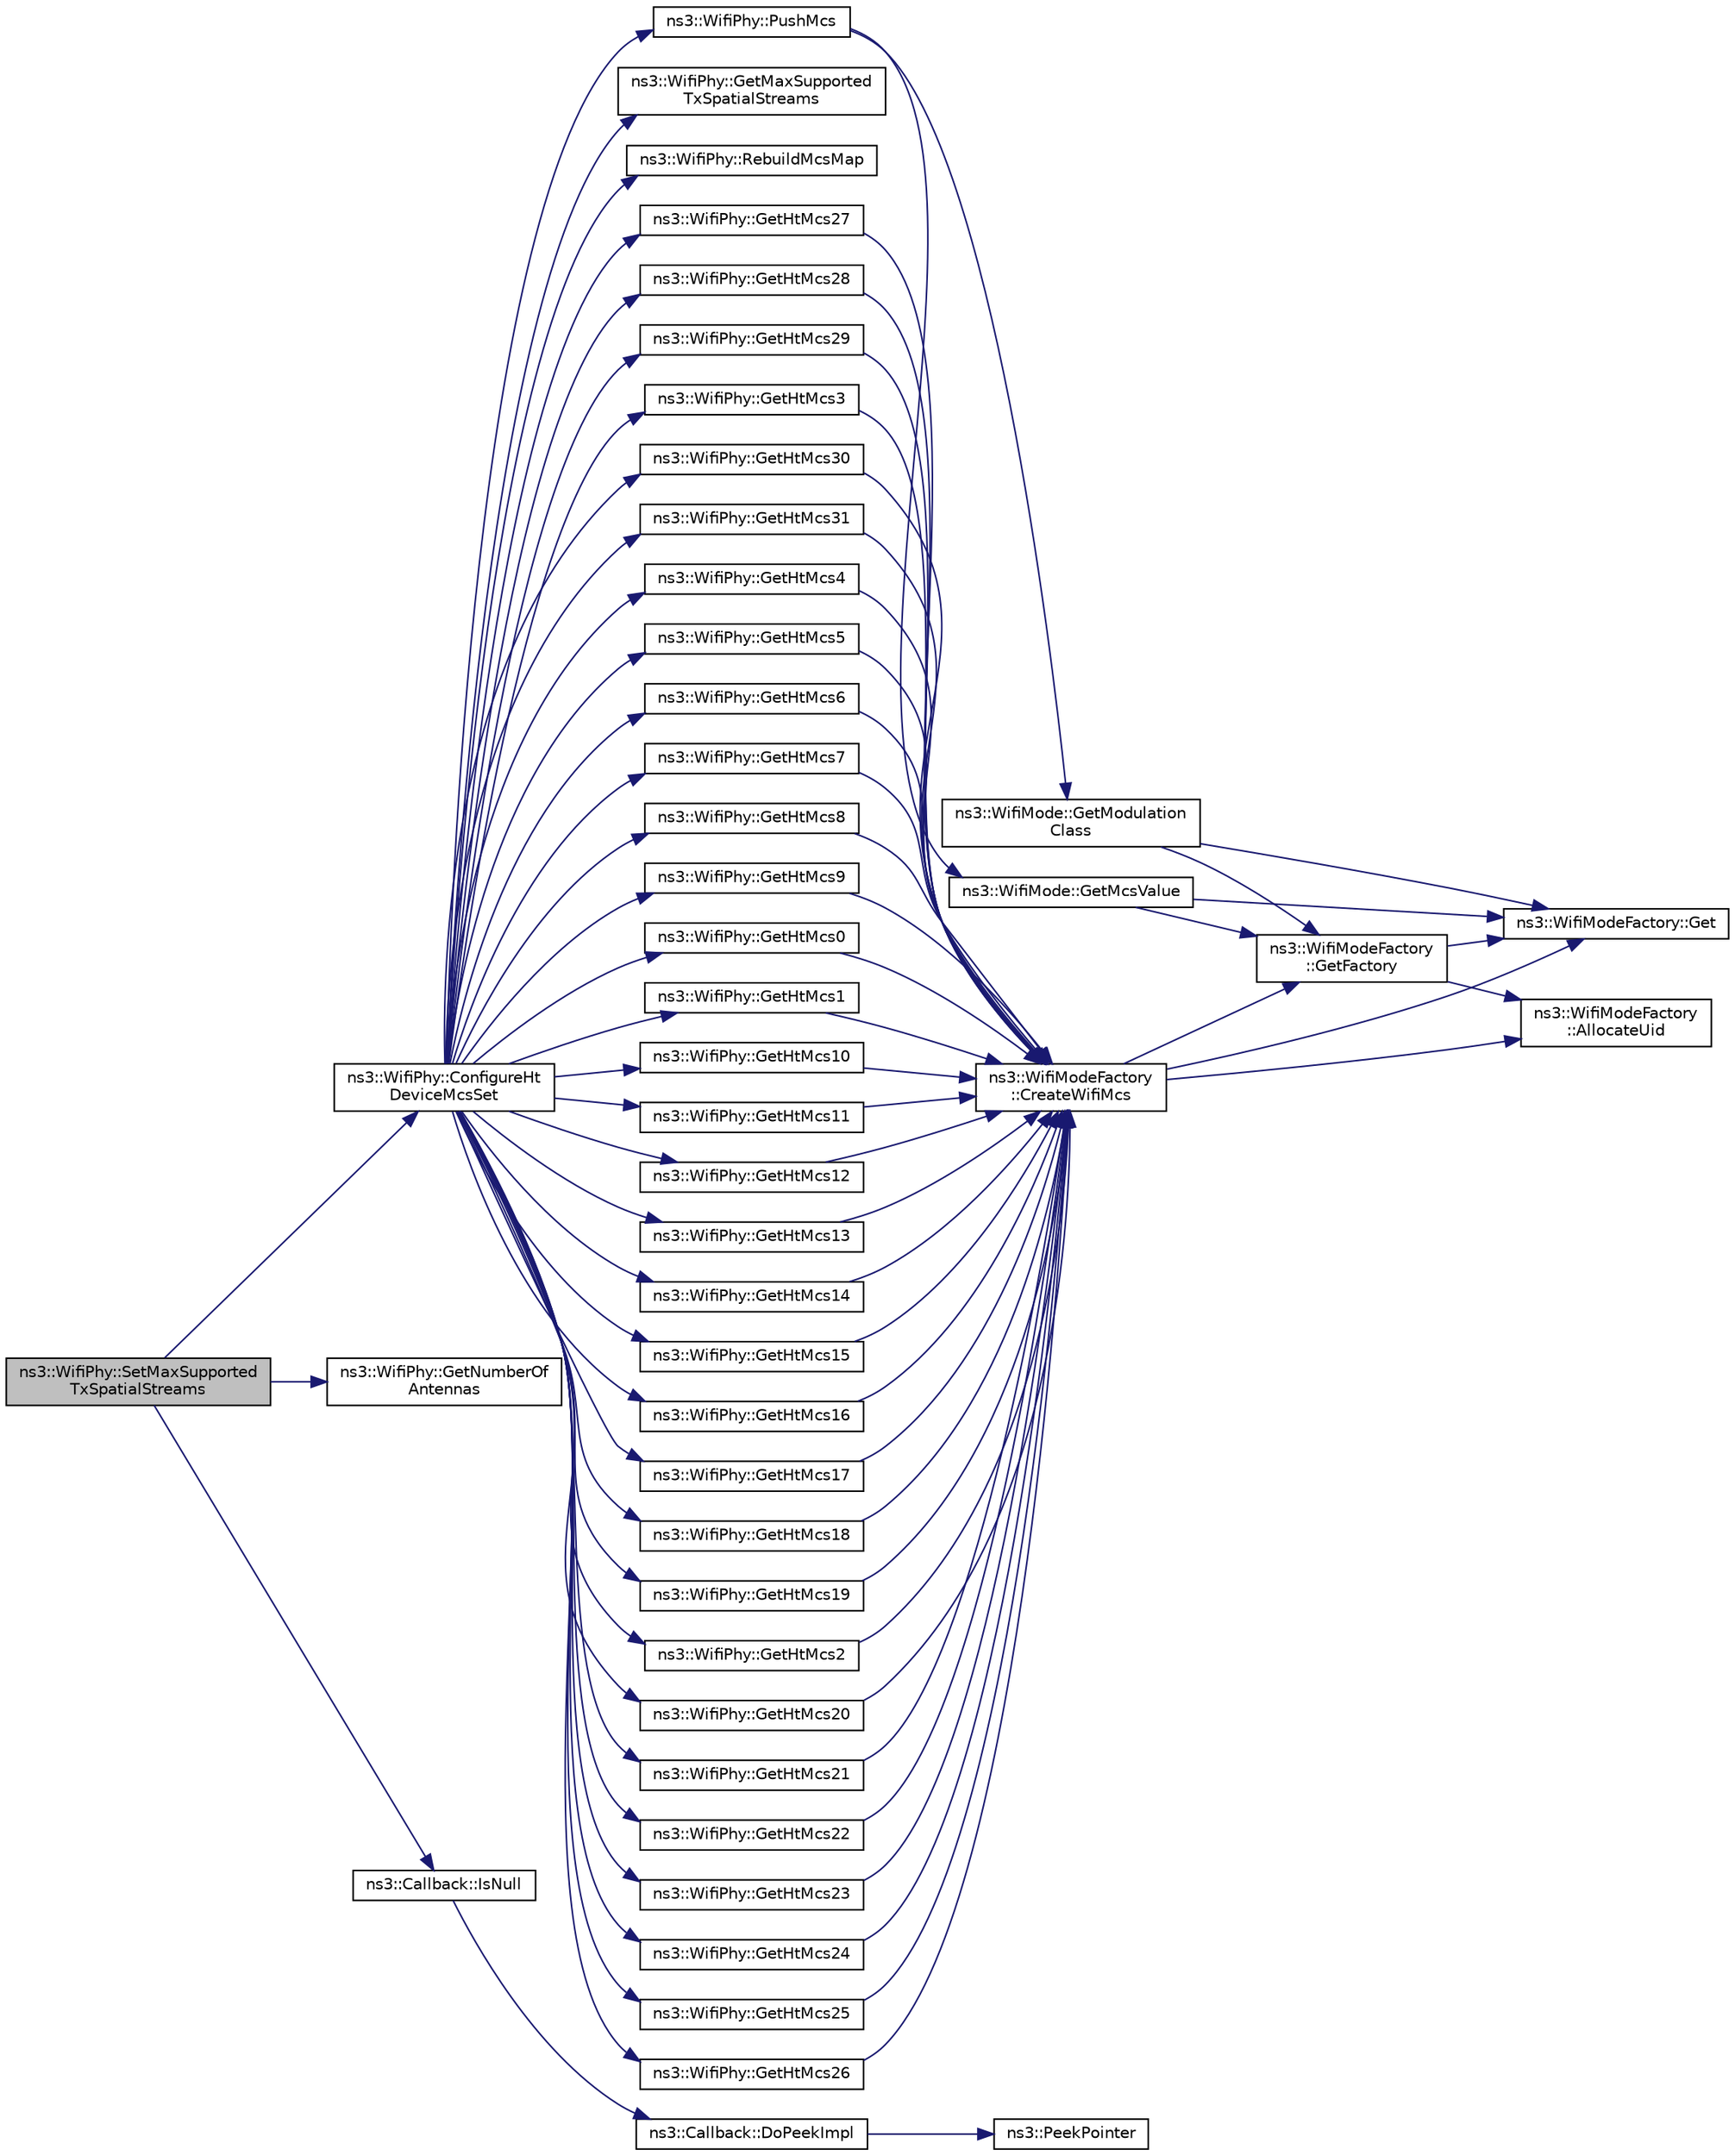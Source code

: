 digraph "ns3::WifiPhy::SetMaxSupportedTxSpatialStreams"
{
 // LATEX_PDF_SIZE
  edge [fontname="Helvetica",fontsize="10",labelfontname="Helvetica",labelfontsize="10"];
  node [fontname="Helvetica",fontsize="10",shape=record];
  rankdir="LR";
  Node1 [label="ns3::WifiPhy::SetMaxSupported\lTxSpatialStreams",height=0.2,width=0.4,color="black", fillcolor="grey75", style="filled", fontcolor="black",tooltip=" "];
  Node1 -> Node2 [color="midnightblue",fontsize="10",style="solid",fontname="Helvetica"];
  Node2 [label="ns3::WifiPhy::ConfigureHt\lDeviceMcsSet",height=0.2,width=0.4,color="black", fillcolor="white", style="filled",URL="$classns3_1_1_wifi_phy.html#a7cd2773f895166ffcfa811efe120e1f0",tooltip="Configure the device MCS set with the appropriate HtMcs modes for the number of available transmit sp..."];
  Node2 -> Node3 [color="midnightblue",fontsize="10",style="solid",fontname="Helvetica"];
  Node3 [label="ns3::WifiPhy::GetHtMcs0",height=0.2,width=0.4,color="black", fillcolor="white", style="filled",URL="$classns3_1_1_wifi_phy.html#afd7d25645f977d407384cdee4ba1a425",tooltip="Return MCS 0 from HT MCS values."];
  Node3 -> Node4 [color="midnightblue",fontsize="10",style="solid",fontname="Helvetica"];
  Node4 [label="ns3::WifiModeFactory\l::CreateWifiMcs",height=0.2,width=0.4,color="black", fillcolor="white", style="filled",URL="$classns3_1_1_wifi_mode_factory.html#ac3e6d9eb924873474e4122c86deb44c9",tooltip=" "];
  Node4 -> Node5 [color="midnightblue",fontsize="10",style="solid",fontname="Helvetica"];
  Node5 [label="ns3::WifiModeFactory\l::AllocateUid",height=0.2,width=0.4,color="black", fillcolor="white", style="filled",URL="$classns3_1_1_wifi_mode_factory.html#a89a9c38617bd3f7be4a8919ce9675996",tooltip="Allocate a WifiModeItem from a given uniqueUid."];
  Node4 -> Node6 [color="midnightblue",fontsize="10",style="solid",fontname="Helvetica"];
  Node6 [label="ns3::WifiModeFactory::Get",height=0.2,width=0.4,color="black", fillcolor="white", style="filled",URL="$classns3_1_1_wifi_mode_factory.html#a3086868810ff4347e31c63027726f544",tooltip="Return a WifiModeItem at the given UID index."];
  Node4 -> Node7 [color="midnightblue",fontsize="10",style="solid",fontname="Helvetica"];
  Node7 [label="ns3::WifiModeFactory\l::GetFactory",height=0.2,width=0.4,color="black", fillcolor="white", style="filled",URL="$classns3_1_1_wifi_mode_factory.html#a9c6f695d733355dee8d74bd1709868fc",tooltip="Return a WifiModeFactory."];
  Node7 -> Node5 [color="midnightblue",fontsize="10",style="solid",fontname="Helvetica"];
  Node7 -> Node6 [color="midnightblue",fontsize="10",style="solid",fontname="Helvetica"];
  Node2 -> Node8 [color="midnightblue",fontsize="10",style="solid",fontname="Helvetica"];
  Node8 [label="ns3::WifiPhy::GetHtMcs1",height=0.2,width=0.4,color="black", fillcolor="white", style="filled",URL="$classns3_1_1_wifi_phy.html#ab17e9ac1131bb983ad72a67e62918717",tooltip="Return MCS 1 from HT MCS values."];
  Node8 -> Node4 [color="midnightblue",fontsize="10",style="solid",fontname="Helvetica"];
  Node2 -> Node9 [color="midnightblue",fontsize="10",style="solid",fontname="Helvetica"];
  Node9 [label="ns3::WifiPhy::GetHtMcs10",height=0.2,width=0.4,color="black", fillcolor="white", style="filled",URL="$classns3_1_1_wifi_phy.html#a59aee89dbdf81c2827ff72db4f6050cb",tooltip="Return MCS 10 from HT MCS values."];
  Node9 -> Node4 [color="midnightblue",fontsize="10",style="solid",fontname="Helvetica"];
  Node2 -> Node10 [color="midnightblue",fontsize="10",style="solid",fontname="Helvetica"];
  Node10 [label="ns3::WifiPhy::GetHtMcs11",height=0.2,width=0.4,color="black", fillcolor="white", style="filled",URL="$classns3_1_1_wifi_phy.html#a53d0a9ce1e2f7996fa522c581885771f",tooltip="Return MCS 11 from HT MCS values."];
  Node10 -> Node4 [color="midnightblue",fontsize="10",style="solid",fontname="Helvetica"];
  Node2 -> Node11 [color="midnightblue",fontsize="10",style="solid",fontname="Helvetica"];
  Node11 [label="ns3::WifiPhy::GetHtMcs12",height=0.2,width=0.4,color="black", fillcolor="white", style="filled",URL="$classns3_1_1_wifi_phy.html#a0820a1f58a6b3d1b170b178efdfca21e",tooltip="Return MCS 12 from HT MCS values."];
  Node11 -> Node4 [color="midnightblue",fontsize="10",style="solid",fontname="Helvetica"];
  Node2 -> Node12 [color="midnightblue",fontsize="10",style="solid",fontname="Helvetica"];
  Node12 [label="ns3::WifiPhy::GetHtMcs13",height=0.2,width=0.4,color="black", fillcolor="white", style="filled",URL="$classns3_1_1_wifi_phy.html#aad6c2f71c234c9712507afd8d5bf0465",tooltip="Return MCS 13 from HT MCS values."];
  Node12 -> Node4 [color="midnightblue",fontsize="10",style="solid",fontname="Helvetica"];
  Node2 -> Node13 [color="midnightblue",fontsize="10",style="solid",fontname="Helvetica"];
  Node13 [label="ns3::WifiPhy::GetHtMcs14",height=0.2,width=0.4,color="black", fillcolor="white", style="filled",URL="$classns3_1_1_wifi_phy.html#a057f9a2582e8497e907e860132514fc0",tooltip="Return MCS 14 from HT MCS values."];
  Node13 -> Node4 [color="midnightblue",fontsize="10",style="solid",fontname="Helvetica"];
  Node2 -> Node14 [color="midnightblue",fontsize="10",style="solid",fontname="Helvetica"];
  Node14 [label="ns3::WifiPhy::GetHtMcs15",height=0.2,width=0.4,color="black", fillcolor="white", style="filled",URL="$classns3_1_1_wifi_phy.html#adfd513d81e57be39769742cf720e2e9e",tooltip="Return MCS 15 from HT MCS values."];
  Node14 -> Node4 [color="midnightblue",fontsize="10",style="solid",fontname="Helvetica"];
  Node2 -> Node15 [color="midnightblue",fontsize="10",style="solid",fontname="Helvetica"];
  Node15 [label="ns3::WifiPhy::GetHtMcs16",height=0.2,width=0.4,color="black", fillcolor="white", style="filled",URL="$classns3_1_1_wifi_phy.html#a9c588eceb748fd686d3bf45d7013ec02",tooltip="Return MCS 16 from HT MCS values."];
  Node15 -> Node4 [color="midnightblue",fontsize="10",style="solid",fontname="Helvetica"];
  Node2 -> Node16 [color="midnightblue",fontsize="10",style="solid",fontname="Helvetica"];
  Node16 [label="ns3::WifiPhy::GetHtMcs17",height=0.2,width=0.4,color="black", fillcolor="white", style="filled",URL="$classns3_1_1_wifi_phy.html#a5d2693379b93df1ef9350313af0ed8ce",tooltip="Return MCS 17 from HT MCS values."];
  Node16 -> Node4 [color="midnightblue",fontsize="10",style="solid",fontname="Helvetica"];
  Node2 -> Node17 [color="midnightblue",fontsize="10",style="solid",fontname="Helvetica"];
  Node17 [label="ns3::WifiPhy::GetHtMcs18",height=0.2,width=0.4,color="black", fillcolor="white", style="filled",URL="$classns3_1_1_wifi_phy.html#a486c755efd4fa192ca67f20d46208a43",tooltip="Return MCS 18 from HT MCS values."];
  Node17 -> Node4 [color="midnightblue",fontsize="10",style="solid",fontname="Helvetica"];
  Node2 -> Node18 [color="midnightblue",fontsize="10",style="solid",fontname="Helvetica"];
  Node18 [label="ns3::WifiPhy::GetHtMcs19",height=0.2,width=0.4,color="black", fillcolor="white", style="filled",URL="$classns3_1_1_wifi_phy.html#a396880d6a6d6a981f5db53b67843f830",tooltip="Return MCS 19 from HT MCS values."];
  Node18 -> Node4 [color="midnightblue",fontsize="10",style="solid",fontname="Helvetica"];
  Node2 -> Node19 [color="midnightblue",fontsize="10",style="solid",fontname="Helvetica"];
  Node19 [label="ns3::WifiPhy::GetHtMcs2",height=0.2,width=0.4,color="black", fillcolor="white", style="filled",URL="$classns3_1_1_wifi_phy.html#a45ce3c7c5066f396c951b1b0f2a7cb7c",tooltip="Return MCS 2 from HT MCS values."];
  Node19 -> Node4 [color="midnightblue",fontsize="10",style="solid",fontname="Helvetica"];
  Node2 -> Node20 [color="midnightblue",fontsize="10",style="solid",fontname="Helvetica"];
  Node20 [label="ns3::WifiPhy::GetHtMcs20",height=0.2,width=0.4,color="black", fillcolor="white", style="filled",URL="$classns3_1_1_wifi_phy.html#abd4c434a8b3bac92a84c0aed1be7932a",tooltip="Return MCS 20 from HT MCS values."];
  Node20 -> Node4 [color="midnightblue",fontsize="10",style="solid",fontname="Helvetica"];
  Node2 -> Node21 [color="midnightblue",fontsize="10",style="solid",fontname="Helvetica"];
  Node21 [label="ns3::WifiPhy::GetHtMcs21",height=0.2,width=0.4,color="black", fillcolor="white", style="filled",URL="$classns3_1_1_wifi_phy.html#a1b6252cf4c447b4406018789376fb059",tooltip="Return MCS 21 from HT MCS values."];
  Node21 -> Node4 [color="midnightblue",fontsize="10",style="solid",fontname="Helvetica"];
  Node2 -> Node22 [color="midnightblue",fontsize="10",style="solid",fontname="Helvetica"];
  Node22 [label="ns3::WifiPhy::GetHtMcs22",height=0.2,width=0.4,color="black", fillcolor="white", style="filled",URL="$classns3_1_1_wifi_phy.html#a5a46df44a1b11e91ff457ffb621a3b52",tooltip="Return MCS 22 from HT MCS values."];
  Node22 -> Node4 [color="midnightblue",fontsize="10",style="solid",fontname="Helvetica"];
  Node2 -> Node23 [color="midnightblue",fontsize="10",style="solid",fontname="Helvetica"];
  Node23 [label="ns3::WifiPhy::GetHtMcs23",height=0.2,width=0.4,color="black", fillcolor="white", style="filled",URL="$classns3_1_1_wifi_phy.html#adecc25a670d3848d8d8234f1b2a4076a",tooltip="Return MCS 23 from HT MCS values."];
  Node23 -> Node4 [color="midnightblue",fontsize="10",style="solid",fontname="Helvetica"];
  Node2 -> Node24 [color="midnightblue",fontsize="10",style="solid",fontname="Helvetica"];
  Node24 [label="ns3::WifiPhy::GetHtMcs24",height=0.2,width=0.4,color="black", fillcolor="white", style="filled",URL="$classns3_1_1_wifi_phy.html#adb9e64e0ab620d3d4e568347f4512403",tooltip="Return MCS 24 from HT MCS values."];
  Node24 -> Node4 [color="midnightblue",fontsize="10",style="solid",fontname="Helvetica"];
  Node2 -> Node25 [color="midnightblue",fontsize="10",style="solid",fontname="Helvetica"];
  Node25 [label="ns3::WifiPhy::GetHtMcs25",height=0.2,width=0.4,color="black", fillcolor="white", style="filled",URL="$classns3_1_1_wifi_phy.html#ac0f006ece421d14558850fe4ac706b14",tooltip="Return MCS 25 from HT MCS values."];
  Node25 -> Node4 [color="midnightblue",fontsize="10",style="solid",fontname="Helvetica"];
  Node2 -> Node26 [color="midnightblue",fontsize="10",style="solid",fontname="Helvetica"];
  Node26 [label="ns3::WifiPhy::GetHtMcs26",height=0.2,width=0.4,color="black", fillcolor="white", style="filled",URL="$classns3_1_1_wifi_phy.html#a8362f084479092336459047636a4c00f",tooltip="Return MCS 26 from HT MCS values."];
  Node26 -> Node4 [color="midnightblue",fontsize="10",style="solid",fontname="Helvetica"];
  Node2 -> Node27 [color="midnightblue",fontsize="10",style="solid",fontname="Helvetica"];
  Node27 [label="ns3::WifiPhy::GetHtMcs27",height=0.2,width=0.4,color="black", fillcolor="white", style="filled",URL="$classns3_1_1_wifi_phy.html#ae8f4aeda829833671fe8e28ee98fefde",tooltip="Return MCS 27 from HT MCS values."];
  Node27 -> Node4 [color="midnightblue",fontsize="10",style="solid",fontname="Helvetica"];
  Node2 -> Node28 [color="midnightblue",fontsize="10",style="solid",fontname="Helvetica"];
  Node28 [label="ns3::WifiPhy::GetHtMcs28",height=0.2,width=0.4,color="black", fillcolor="white", style="filled",URL="$classns3_1_1_wifi_phy.html#a22945b6121777459f1879156b0211e5e",tooltip="Return MCS 28 from HT MCS values."];
  Node28 -> Node4 [color="midnightblue",fontsize="10",style="solid",fontname="Helvetica"];
  Node2 -> Node29 [color="midnightblue",fontsize="10",style="solid",fontname="Helvetica"];
  Node29 [label="ns3::WifiPhy::GetHtMcs29",height=0.2,width=0.4,color="black", fillcolor="white", style="filled",URL="$classns3_1_1_wifi_phy.html#a9cfdf8a86eeb37d51e9a6064ca665456",tooltip="Return MCS 29 from HT MCS values."];
  Node29 -> Node4 [color="midnightblue",fontsize="10",style="solid",fontname="Helvetica"];
  Node2 -> Node30 [color="midnightblue",fontsize="10",style="solid",fontname="Helvetica"];
  Node30 [label="ns3::WifiPhy::GetHtMcs3",height=0.2,width=0.4,color="black", fillcolor="white", style="filled",URL="$classns3_1_1_wifi_phy.html#a12c0870df456b9074d5e20f9201ee506",tooltip="Return MCS 3 from HT MCS values."];
  Node30 -> Node4 [color="midnightblue",fontsize="10",style="solid",fontname="Helvetica"];
  Node2 -> Node31 [color="midnightblue",fontsize="10",style="solid",fontname="Helvetica"];
  Node31 [label="ns3::WifiPhy::GetHtMcs30",height=0.2,width=0.4,color="black", fillcolor="white", style="filled",URL="$classns3_1_1_wifi_phy.html#a2116ecb8d012384d3529aa4e69744c39",tooltip="Return MCS 30 from HT MCS values."];
  Node31 -> Node4 [color="midnightblue",fontsize="10",style="solid",fontname="Helvetica"];
  Node2 -> Node32 [color="midnightblue",fontsize="10",style="solid",fontname="Helvetica"];
  Node32 [label="ns3::WifiPhy::GetHtMcs31",height=0.2,width=0.4,color="black", fillcolor="white", style="filled",URL="$classns3_1_1_wifi_phy.html#a739f64084583163af86f81e707e39eed",tooltip="Return MCS 31 from HT MCS values."];
  Node32 -> Node4 [color="midnightblue",fontsize="10",style="solid",fontname="Helvetica"];
  Node2 -> Node33 [color="midnightblue",fontsize="10",style="solid",fontname="Helvetica"];
  Node33 [label="ns3::WifiPhy::GetHtMcs4",height=0.2,width=0.4,color="black", fillcolor="white", style="filled",URL="$classns3_1_1_wifi_phy.html#a44ec96f5f0c585ae31054a40b1a7f829",tooltip="Return MCS 4 from HT MCS values."];
  Node33 -> Node4 [color="midnightblue",fontsize="10",style="solid",fontname="Helvetica"];
  Node2 -> Node34 [color="midnightblue",fontsize="10",style="solid",fontname="Helvetica"];
  Node34 [label="ns3::WifiPhy::GetHtMcs5",height=0.2,width=0.4,color="black", fillcolor="white", style="filled",URL="$classns3_1_1_wifi_phy.html#a9bc64faa10ab2e9046c79976d886739d",tooltip="Return MCS 5 from HT MCS values."];
  Node34 -> Node4 [color="midnightblue",fontsize="10",style="solid",fontname="Helvetica"];
  Node2 -> Node35 [color="midnightblue",fontsize="10",style="solid",fontname="Helvetica"];
  Node35 [label="ns3::WifiPhy::GetHtMcs6",height=0.2,width=0.4,color="black", fillcolor="white", style="filled",URL="$classns3_1_1_wifi_phy.html#a0535d12661f98a538148e1d8780251ba",tooltip="Return MCS 6 from HT MCS values."];
  Node35 -> Node4 [color="midnightblue",fontsize="10",style="solid",fontname="Helvetica"];
  Node2 -> Node36 [color="midnightblue",fontsize="10",style="solid",fontname="Helvetica"];
  Node36 [label="ns3::WifiPhy::GetHtMcs7",height=0.2,width=0.4,color="black", fillcolor="white", style="filled",URL="$classns3_1_1_wifi_phy.html#adb84f2cae1e6dab06e49f6ef215c0a7e",tooltip="Return MCS 7 from HT MCS values."];
  Node36 -> Node4 [color="midnightblue",fontsize="10",style="solid",fontname="Helvetica"];
  Node2 -> Node37 [color="midnightblue",fontsize="10",style="solid",fontname="Helvetica"];
  Node37 [label="ns3::WifiPhy::GetHtMcs8",height=0.2,width=0.4,color="black", fillcolor="white", style="filled",URL="$classns3_1_1_wifi_phy.html#ae18a418e9d37214ccec1a8997590d2ba",tooltip="Return MCS 8 from HT MCS values."];
  Node37 -> Node4 [color="midnightblue",fontsize="10",style="solid",fontname="Helvetica"];
  Node2 -> Node38 [color="midnightblue",fontsize="10",style="solid",fontname="Helvetica"];
  Node38 [label="ns3::WifiPhy::GetHtMcs9",height=0.2,width=0.4,color="black", fillcolor="white", style="filled",URL="$classns3_1_1_wifi_phy.html#a0588db10058225cf2bb742af7d17b620",tooltip="Return MCS 9 from HT MCS values."];
  Node38 -> Node4 [color="midnightblue",fontsize="10",style="solid",fontname="Helvetica"];
  Node2 -> Node39 [color="midnightblue",fontsize="10",style="solid",fontname="Helvetica"];
  Node39 [label="ns3::WifiPhy::GetMaxSupported\lTxSpatialStreams",height=0.2,width=0.4,color="black", fillcolor="white", style="filled",URL="$classns3_1_1_wifi_phy.html#a70e3518202fa778f2a7c07be8e7c8d5f",tooltip=" "];
  Node2 -> Node40 [color="midnightblue",fontsize="10",style="solid",fontname="Helvetica"];
  Node40 [label="ns3::WifiPhy::PushMcs",height=0.2,width=0.4,color="black", fillcolor="white", style="filled",URL="$classns3_1_1_wifi_phy.html#a5b0583bebfdb7faf36ccaa53fad39c39",tooltip="Add the given MCS to the device MCS set."];
  Node40 -> Node41 [color="midnightblue",fontsize="10",style="solid",fontname="Helvetica"];
  Node41 [label="ns3::WifiMode::GetMcsValue",height=0.2,width=0.4,color="black", fillcolor="white", style="filled",URL="$classns3_1_1_wifi_mode.html#a4ba00941b5dbc4903ffecc1a0c841c6c",tooltip=" "];
  Node41 -> Node6 [color="midnightblue",fontsize="10",style="solid",fontname="Helvetica"];
  Node41 -> Node7 [color="midnightblue",fontsize="10",style="solid",fontname="Helvetica"];
  Node40 -> Node42 [color="midnightblue",fontsize="10",style="solid",fontname="Helvetica"];
  Node42 [label="ns3::WifiMode::GetModulation\lClass",height=0.2,width=0.4,color="black", fillcolor="white", style="filled",URL="$classns3_1_1_wifi_mode.html#a67e1664cac501221b63a2be307184cc9",tooltip=" "];
  Node42 -> Node6 [color="midnightblue",fontsize="10",style="solid",fontname="Helvetica"];
  Node42 -> Node7 [color="midnightblue",fontsize="10",style="solid",fontname="Helvetica"];
  Node2 -> Node43 [color="midnightblue",fontsize="10",style="solid",fontname="Helvetica"];
  Node43 [label="ns3::WifiPhy::RebuildMcsMap",height=0.2,width=0.4,color="black", fillcolor="white", style="filled",URL="$classns3_1_1_wifi_phy.html#a7a08f67eea9395c1d85b1eb90a4fcb9c",tooltip="Rebuild the mapping of MCS values to indices in the device MCS set."];
  Node1 -> Node44 [color="midnightblue",fontsize="10",style="solid",fontname="Helvetica"];
  Node44 [label="ns3::WifiPhy::GetNumberOf\lAntennas",height=0.2,width=0.4,color="black", fillcolor="white", style="filled",URL="$classns3_1_1_wifi_phy.html#a95c125335007b51b9c7403a8459f45b2",tooltip=" "];
  Node1 -> Node45 [color="midnightblue",fontsize="10",style="solid",fontname="Helvetica"];
  Node45 [label="ns3::Callback::IsNull",height=0.2,width=0.4,color="black", fillcolor="white", style="filled",URL="$classns3_1_1_callback.html#a42eb007ca42c35b96daa497d6d42d5f2",tooltip="Check for null implementation."];
  Node45 -> Node46 [color="midnightblue",fontsize="10",style="solid",fontname="Helvetica"];
  Node46 [label="ns3::Callback::DoPeekImpl",height=0.2,width=0.4,color="black", fillcolor="white", style="filled",URL="$classns3_1_1_callback.html#a82de10d58e899c61aec3867f9b1f2f33",tooltip=" "];
  Node46 -> Node47 [color="midnightblue",fontsize="10",style="solid",fontname="Helvetica"];
  Node47 [label="ns3::PeekPointer",height=0.2,width=0.4,color="black", fillcolor="white", style="filled",URL="$namespacens3.html#af2a7557fe9afdd98d8f6f8f6e412cf5a",tooltip=" "];
}
